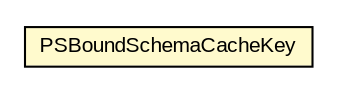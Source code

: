 #!/usr/local/bin/dot
#
# Class diagram 
# Generated by UMLGraph version 5.1 (http://www.umlgraph.org/)
#

digraph G {
	edge [fontname="arial",fontsize=10,labelfontname="arial",labelfontsize=10];
	node [fontname="arial",fontsize=10,shape=plaintext];
	nodesep=0.25;
	ranksep=0.5;
	// com.helger.schematron.pure.bound.PSBoundSchemaCacheKey
	c3611 [label=<<table title="com.helger.schematron.pure.bound.PSBoundSchemaCacheKey" border="0" cellborder="1" cellspacing="0" cellpadding="2" port="p" bgcolor="lemonChiffon" href="./PSBoundSchemaCacheKey.html">
		<tr><td><table border="0" cellspacing="0" cellpadding="1">
<tr><td align="center" balign="center"> PSBoundSchemaCacheKey </td></tr>
		</table></td></tr>
		</table>>, fontname="arial", fontcolor="black", fontsize=10.0];
}

